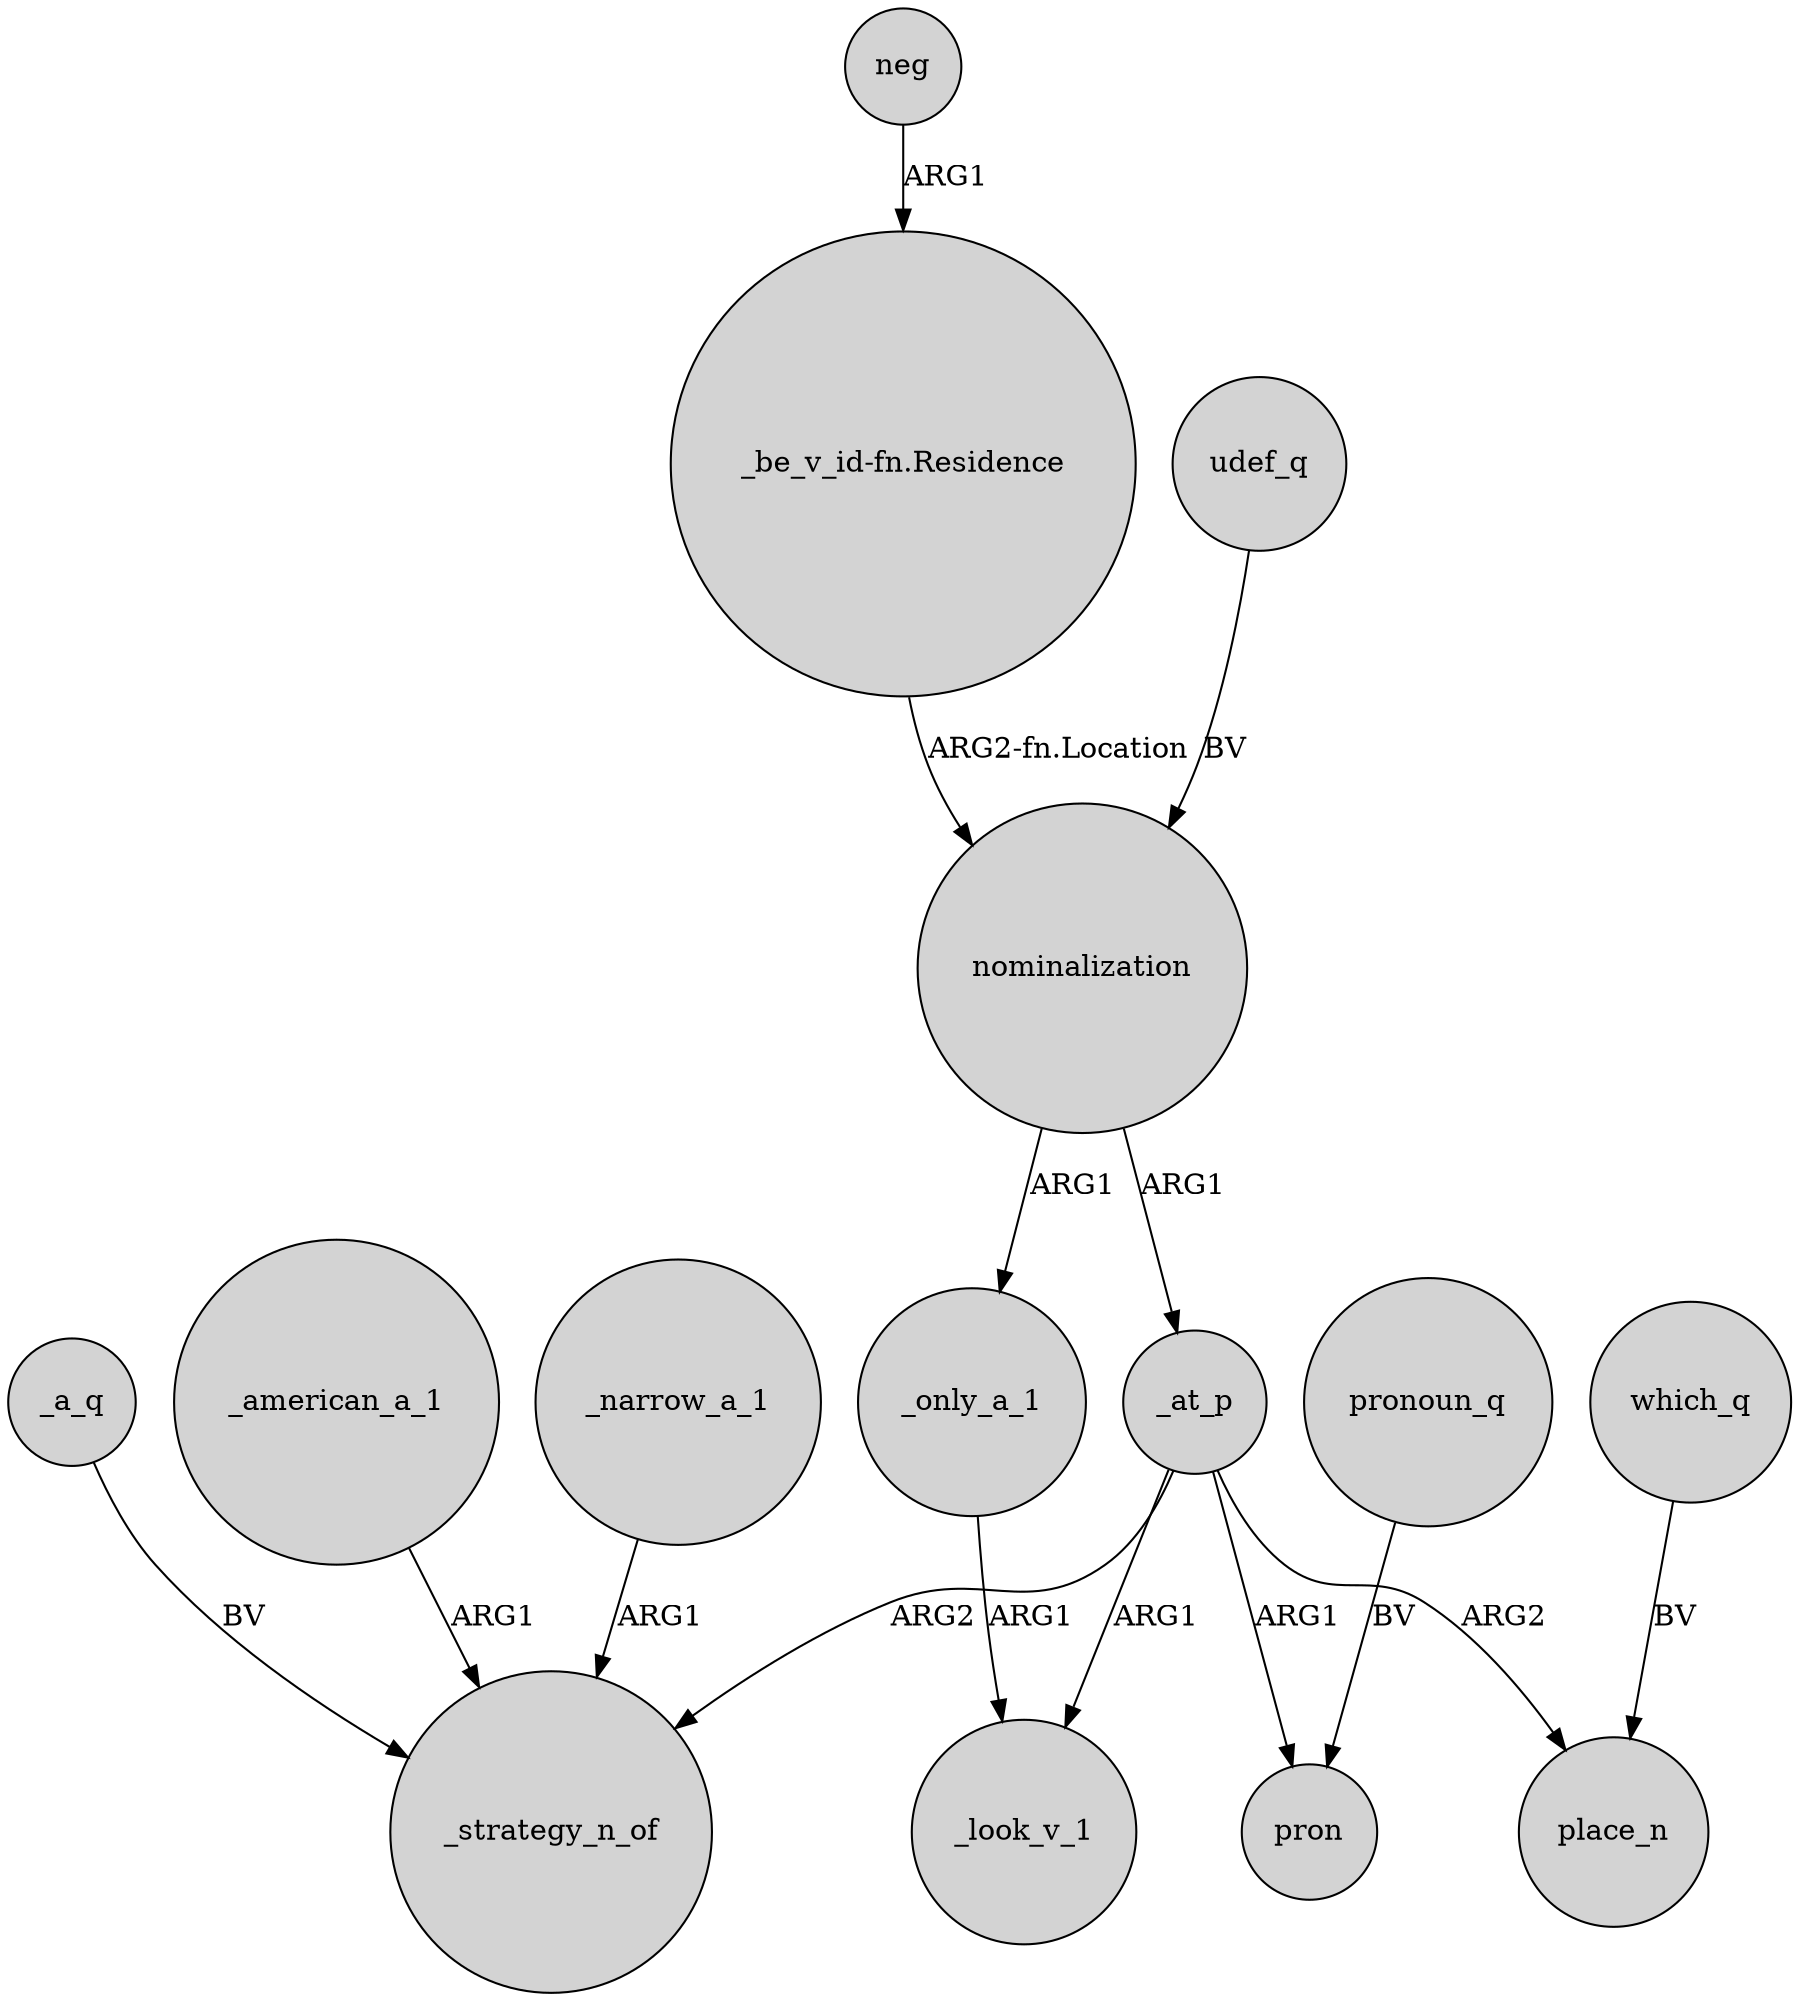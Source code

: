 digraph {
	node [shape=circle style=filled]
	_a_q -> _strategy_n_of [label=BV]
	_at_p -> _look_v_1 [label=ARG1]
	nominalization -> _only_a_1 [label=ARG1]
	_at_p -> _strategy_n_of [label=ARG2]
	"_be_v_id-fn.Residence" -> nominalization [label="ARG2-fn.Location"]
	_at_p -> pron [label=ARG1]
	_at_p -> place_n [label=ARG2]
	which_q -> place_n [label=BV]
	neg -> "_be_v_id-fn.Residence" [label=ARG1]
	_only_a_1 -> _look_v_1 [label=ARG1]
	_american_a_1 -> _strategy_n_of [label=ARG1]
	_narrow_a_1 -> _strategy_n_of [label=ARG1]
	pronoun_q -> pron [label=BV]
	nominalization -> _at_p [label=ARG1]
	udef_q -> nominalization [label=BV]
}
